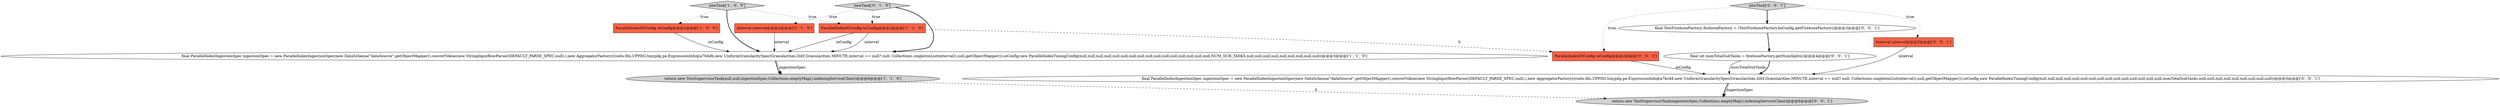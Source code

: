 digraph {
10 [style = filled, label = "final int numTotalSubTasks = firehoseFactory.getNumSplits()@@@4@@@['0', '0', '1']", fillcolor = white, shape = ellipse image = "AAA0AAABBB3BBB"];
3 [style = filled, label = "final ParallelIndexIngestionSpec ingestionSpec = new ParallelIndexIngestionSpec(new DataSchema(\"dataSource\",getObjectMapper().convertValue(new StringInputRowParser(DEFAULT_PARSE_SPEC,null),),new AggregatorFactory((((edu.fdu.CPPDG.tinypdg.pe.ExpressionInfo@a7bbdb,new UniformGranularitySpec(Granularities.DAY,Granularities.MINUTE,interval == null? null: Collections.singletonList(interval)),null,getObjectMapper()),ioConfig,new ParallelIndexTuningConfig(null,null,null,null,null,null,null,null,null,null,null,null,null,null,null,null,NUM_SUB_TASKS,null,null,null,null,null,null,null,null,null))@@@3@@@['1', '1', '0']", fillcolor = white, shape = ellipse image = "AAA0AAABBB1BBB"];
13 [style = filled, label = "ParallelIndexIOConfig ioConfig@@@2@@@['0', '0', '1']", fillcolor = tomato, shape = box image = "AAA0AAABBB3BBB"];
11 [style = filled, label = "Interval interval@@@2@@@['0', '0', '1']", fillcolor = tomato, shape = box image = "AAA0AAABBB3BBB"];
2 [style = filled, label = "ParallelIndexIOConfig ioConfig@@@2@@@['1', '1', '0']", fillcolor = tomato, shape = box image = "AAA0AAABBB1BBB"];
1 [style = filled, label = "return new TestSupervisorTask(null,null,ingestionSpec,Collections.emptyMap(),indexingServiceClient)@@@6@@@['1', '1', '0']", fillcolor = lightgray, shape = ellipse image = "AAA0AAABBB1BBB"];
5 [style = filled, label = "newTask['0', '1', '0']", fillcolor = lightgray, shape = diamond image = "AAA0AAABBB2BBB"];
7 [style = filled, label = "final ParallelIndexIngestionSpec ingestionSpec = new ParallelIndexIngestionSpec(new DataSchema(\"dataSource\",getObjectMapper().convertValue(new StringInputRowParser(DEFAULT_PARSE_SPEC,null),),new AggregatorFactory((((edu.fdu.CPPDG.tinypdg.pe.ExpressionInfo@a7bc48,new UniformGranularitySpec(Granularities.DAY,Granularities.MINUTE,interval == null? null: Collections.singletonList(interval)),null,getObjectMapper()),ioConfig,new ParallelIndexTuningConfig(null,null,null,null,null,null,null,null,null,null,null,null,null,null,null,numTotalSubTasks,null,null,null,null,null,null,null,null,null))@@@5@@@['0', '0', '1']", fillcolor = white, shape = ellipse image = "AAA0AAABBB3BBB"];
9 [style = filled, label = "final TestFirehoseFactory firehoseFactory = (TestFirehoseFactory)ioConfig.getFirehoseFactory()@@@3@@@['0', '0', '1']", fillcolor = white, shape = ellipse image = "AAA0AAABBB3BBB"];
6 [style = filled, label = "Interval interval@@@2@@@['0', '1', '0']", fillcolor = tomato, shape = box image = "AAA0AAABBB2BBB"];
0 [style = filled, label = "ParallelIndexIOConfig ioConfig@@@2@@@['1', '0', '0']", fillcolor = tomato, shape = box image = "AAA0AAABBB1BBB"];
12 [style = filled, label = "newTask['0', '0', '1']", fillcolor = lightgray, shape = diamond image = "AAA0AAABBB3BBB"];
4 [style = filled, label = "newTask['1', '0', '0']", fillcolor = lightgray, shape = diamond image = "AAA0AAABBB1BBB"];
8 [style = filled, label = "return new TestSupervisorTask(ingestionSpec,Collections.emptyMap(),indexingServiceClient)@@@8@@@['0', '0', '1']", fillcolor = lightgray, shape = ellipse image = "AAA0AAABBB3BBB"];
7->8 [style = bold, label=""];
11->7 [style = solid, label="interval"];
12->11 [style = dotted, label="true"];
2->3 [style = solid, label="ioConfig"];
10->7 [style = solid, label="numTotalSubTasks"];
13->7 [style = solid, label="ioConfig"];
12->13 [style = dotted, label="true"];
1->8 [style = dashed, label="0"];
4->0 [style = dotted, label="true"];
3->1 [style = bold, label=""];
2->3 [style = solid, label="interval"];
12->9 [style = bold, label=""];
5->6 [style = dotted, label="true"];
10->7 [style = bold, label=""];
5->3 [style = bold, label=""];
7->8 [style = solid, label="ingestionSpec"];
0->3 [style = solid, label="ioConfig"];
4->3 [style = bold, label=""];
6->3 [style = solid, label="interval"];
3->1 [style = solid, label="ingestionSpec"];
5->2 [style = dotted, label="true"];
2->13 [style = dashed, label="0"];
9->10 [style = bold, label=""];
4->2 [style = dotted, label="true"];
}
